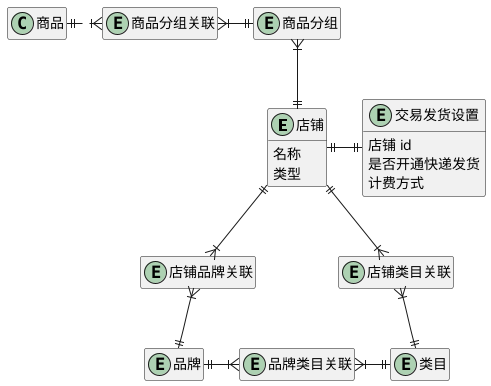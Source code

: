 @startuml 店铺UML
hide empty members

entity 店铺 {
    名称
    ' 旗舰店、专卖店、专营店、自营店
    类型
}
entity 品牌 {

}
entity 店铺品牌关联 {

}
entity 类目 {

}
entity 店铺类目关联 {

}
entity 品牌类目关联 {

}
entity 交易发货设置 {
    店铺 id
    是否开通快递发货
    ' 0-按商品累加运费
    ' 1-组合运费（推荐使用）
    计费方式
}

店铺 ||--|{ 店铺品牌关联
店铺品牌关联 }|--|| 品牌
店铺 ||--|{ 店铺类目关联
店铺类目关联 }|--|| 类目
品牌 ||-|{ 品牌类目关联
品牌类目关联 }|-|| 类目
店铺 ||-|| 交易发货设置


' ==================== 分组 ====================
entity 商品分组 {

}
entity 商品分组关联 {

}

店铺 ||-u-|{ 商品分组
商品分组关联 }|-|| 商品分组
商品 ||.|{ 商品分组关联

@enduml